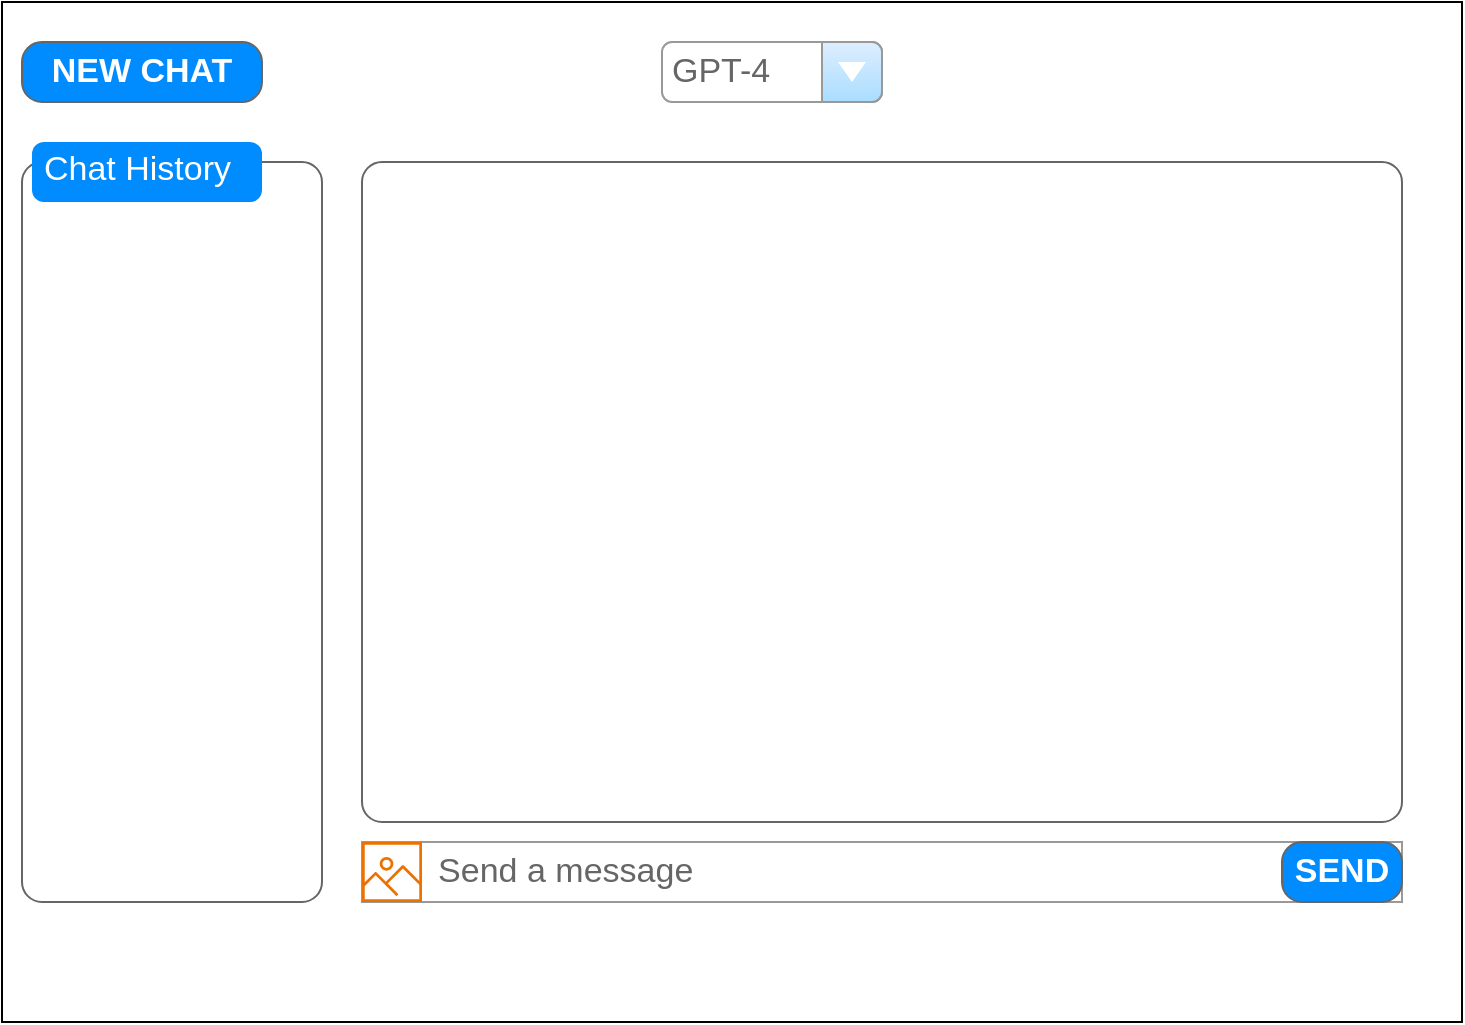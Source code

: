 <mxfile version="22.0.0" type="github">
  <diagram name="Page-1" id="nsQ6WgNkk12vu_NQeNwi">
    <mxGraphModel dx="870" dy="491" grid="1" gridSize="10" guides="1" tooltips="1" connect="1" arrows="1" fold="1" page="1" pageScale="1" pageWidth="850" pageHeight="1100" math="0" shadow="0">
      <root>
        <mxCell id="0" />
        <mxCell id="1" parent="0" />
        <mxCell id="mWMvBwkmk5nRccj0nMHB-1" value="" style="rounded=0;whiteSpace=wrap;html=1;" vertex="1" parent="1">
          <mxGeometry x="60" y="20" width="730" height="510" as="geometry" />
        </mxCell>
        <mxCell id="mWMvBwkmk5nRccj0nMHB-3" value="GPT-4" style="strokeWidth=1;shadow=0;dashed=0;align=center;html=1;shape=mxgraph.mockup.forms.comboBox;strokeColor=#999999;fillColor=#ddeeff;align=left;fillColor2=#aaddff;mainText=;fontColor=#666666;fontSize=17;spacingLeft=3;" vertex="1" parent="1">
          <mxGeometry x="390" y="40" width="110" height="30" as="geometry" />
        </mxCell>
        <mxCell id="mWMvBwkmk5nRccj0nMHB-4" value="NEW CHAT" style="strokeWidth=1;shadow=0;dashed=0;align=center;html=1;shape=mxgraph.mockup.buttons.button;strokeColor=#666666;fontColor=#ffffff;mainText=;buttonStyle=round;fontSize=17;fontStyle=1;fillColor=#008cff;whiteSpace=wrap;" vertex="1" parent="1">
          <mxGeometry x="70" y="40" width="120" height="30" as="geometry" />
        </mxCell>
        <mxCell id="mWMvBwkmk5nRccj0nMHB-5" value="" style="shape=mxgraph.mockup.containers.marginRect;rectMarginTop=10;strokeColor=#666666;strokeWidth=1;dashed=0;rounded=1;arcSize=5;recursiveResize=0;html=1;whiteSpace=wrap;" vertex="1" parent="1">
          <mxGeometry x="70" y="90" width="150" height="380" as="geometry" />
        </mxCell>
        <mxCell id="mWMvBwkmk5nRccj0nMHB-6" value="Chat History" style="shape=rect;strokeColor=none;fillColor=#008cff;strokeWidth=1;dashed=0;rounded=1;arcSize=20;fontColor=#ffffff;fontSize=17;spacing=2;spacingTop=-2;align=left;autosize=1;spacingLeft=4;resizeWidth=0;resizeHeight=0;perimeter=none;html=1;whiteSpace=wrap;" vertex="1" parent="mWMvBwkmk5nRccj0nMHB-5">
          <mxGeometry x="5" width="115" height="30" as="geometry" />
        </mxCell>
        <mxCell id="mWMvBwkmk5nRccj0nMHB-8" value="&amp;nbsp; &amp;nbsp; &amp;nbsp; &amp;nbsp;Send a message" style="strokeWidth=1;shadow=0;dashed=0;align=center;html=1;shape=mxgraph.mockup.forms.pwField;strokeColor=#999999;mainText=;align=left;fontColor=#666666;fontSize=17;spacingLeft=3;" vertex="1" parent="1">
          <mxGeometry x="240" y="440" width="520" height="30" as="geometry" />
        </mxCell>
        <mxCell id="mWMvBwkmk5nRccj0nMHB-9" value="SEND" style="strokeWidth=1;shadow=0;dashed=0;align=center;html=1;shape=mxgraph.mockup.buttons.button;strokeColor=#666666;fontColor=#ffffff;mainText=;buttonStyle=round;fontSize=17;fontStyle=1;fillColor=#008cff;whiteSpace=wrap;" vertex="1" parent="1">
          <mxGeometry x="700" y="440" width="60" height="30" as="geometry" />
        </mxCell>
        <mxCell id="mWMvBwkmk5nRccj0nMHB-10" value="" style="sketch=0;outlineConnect=0;fontColor=#232F3E;gradientColor=none;fillColor=#ED7100;strokeColor=none;dashed=0;verticalLabelPosition=bottom;verticalAlign=top;align=center;html=1;fontSize=12;fontStyle=0;aspect=fixed;pointerEvents=1;shape=mxgraph.aws4.container_registry_image;" vertex="1" parent="1">
          <mxGeometry x="240" y="440" width="30" height="30" as="geometry" />
        </mxCell>
        <mxCell id="mWMvBwkmk5nRccj0nMHB-11" value="" style="shape=mxgraph.mockup.containers.marginRect;rectMarginTop=10;strokeColor=#666666;strokeWidth=1;dashed=0;rounded=1;arcSize=5;recursiveResize=0;html=1;whiteSpace=wrap;" vertex="1" parent="1">
          <mxGeometry x="240" y="90" width="520" height="340" as="geometry" />
        </mxCell>
      </root>
    </mxGraphModel>
  </diagram>
</mxfile>

